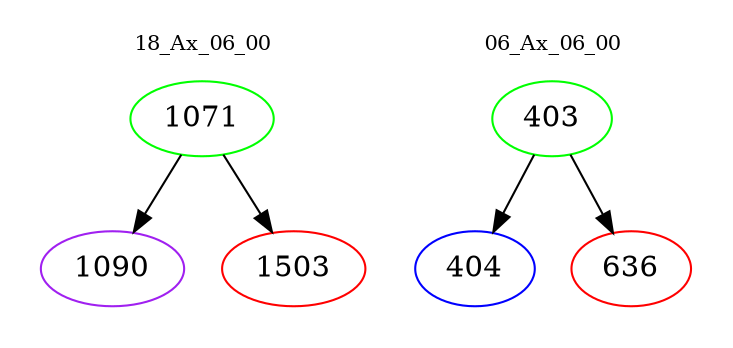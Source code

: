 digraph{
subgraph cluster_0 {
color = white
label = "18_Ax_06_00";
fontsize=10;
T0_1071 [label="1071", color="green"]
T0_1071 -> T0_1090 [color="black"]
T0_1090 [label="1090", color="purple"]
T0_1071 -> T0_1503 [color="black"]
T0_1503 [label="1503", color="red"]
}
subgraph cluster_1 {
color = white
label = "06_Ax_06_00";
fontsize=10;
T1_403 [label="403", color="green"]
T1_403 -> T1_404 [color="black"]
T1_404 [label="404", color="blue"]
T1_403 -> T1_636 [color="black"]
T1_636 [label="636", color="red"]
}
}
